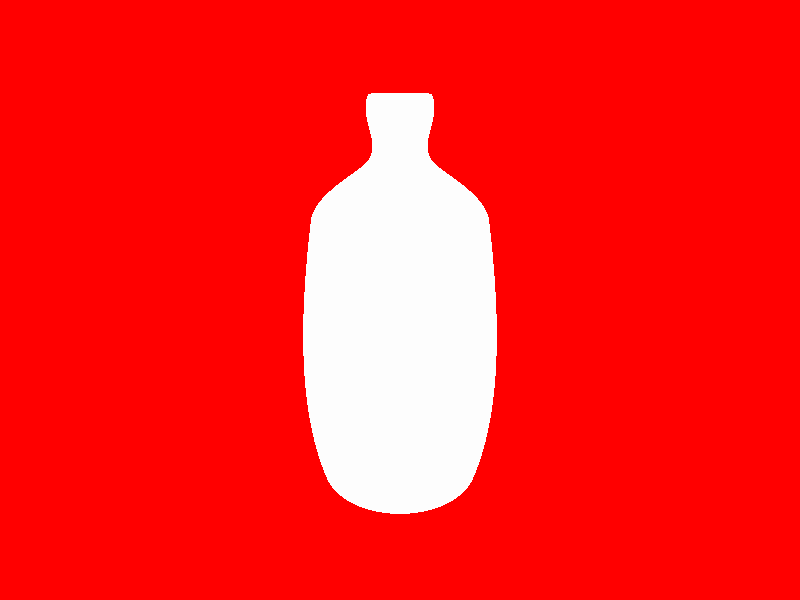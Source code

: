 #include "colors.inc" 
#include "textures.inc"

camera {
	location <0,15,-20>
	look_at <0,5,5> 
}

light_source {
	<25, 25, -25>
	color rgb <1, 1, 1>
}

// Botella generada con SOR

sor {6,
	<0,0>, <3,0>, <3,10>, <1,12>, <1,14>, <0,14>
	open
	//pigment { color Blue }
	texture {Glass3} 
}


// Botella genera con LATHE
// Probar a reemplazar el tipo de spline: linear_spline   quadratic_spline   cubic_spline

//lathe {
//	linear_spline
//	6,
//	<0,0>, <3,0>, <3,10>, <1,12>, <1,14>, <0,14>
//	pigment { color Blue }
//	//texture {Glass3} 
//}

background { color Red
}